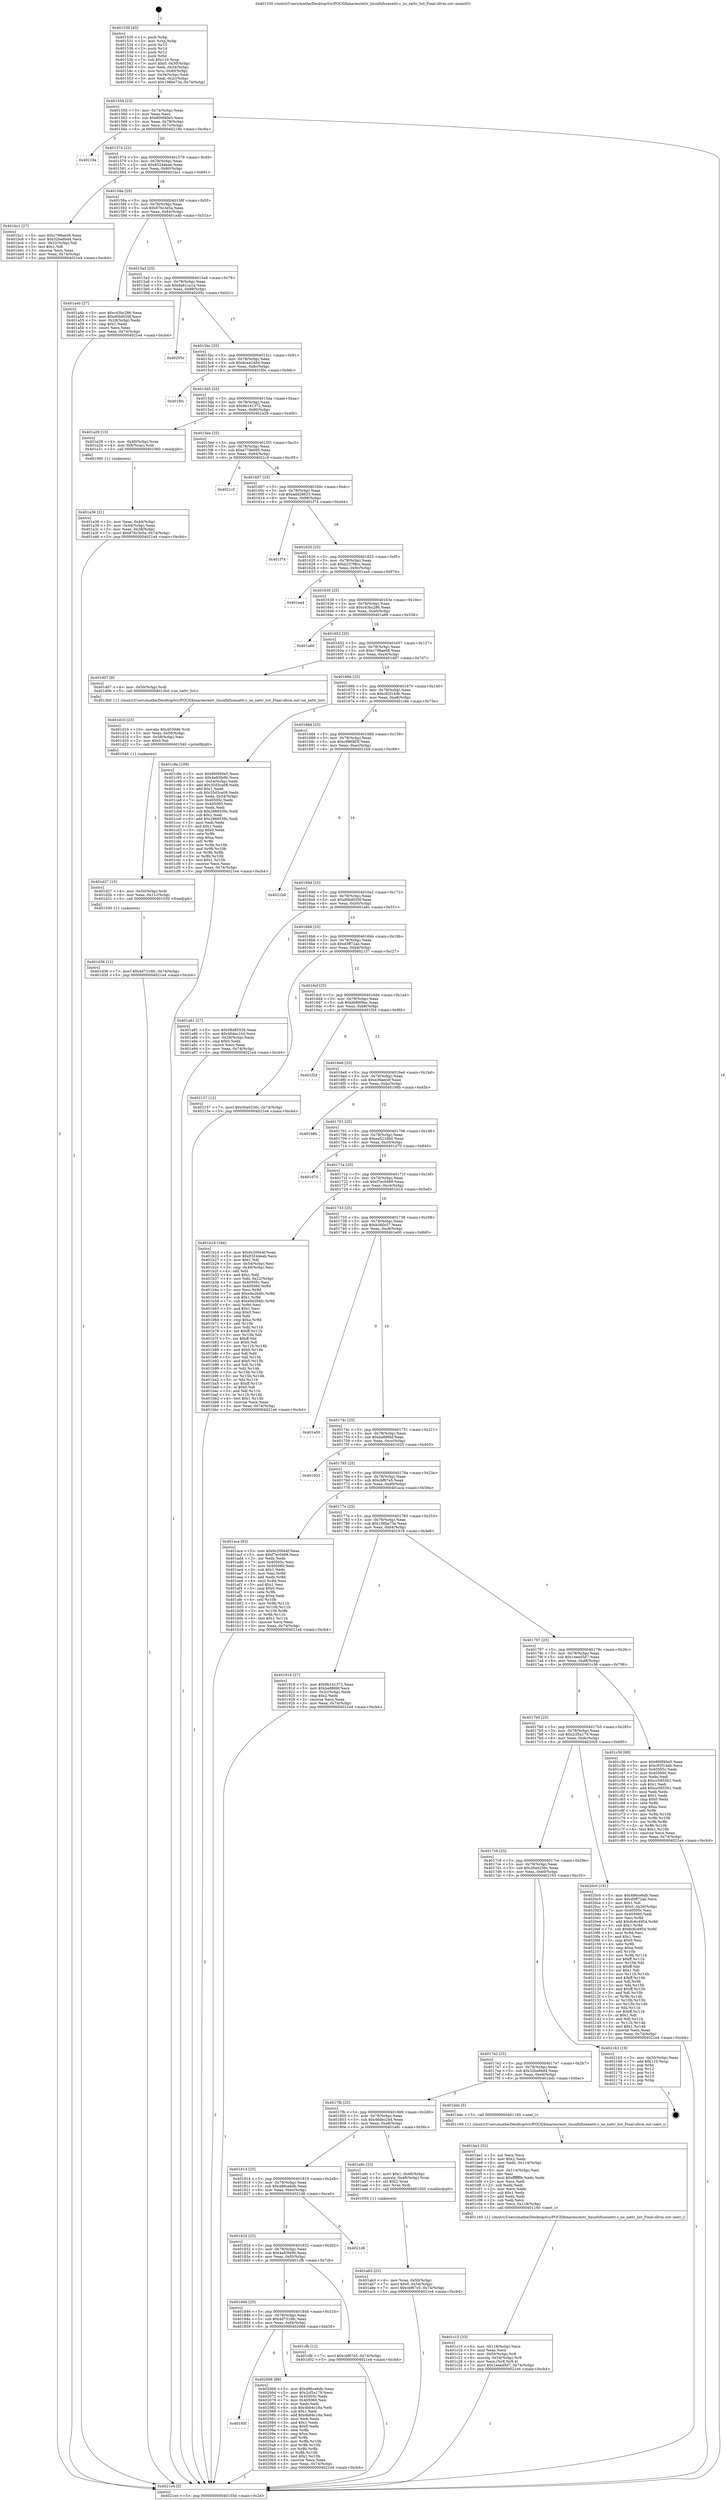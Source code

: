 digraph "0x401530" {
  label = "0x401530 (/mnt/c/Users/mathe/Desktop/tcc/POCII/binaries/extr_linuxfsfusexattr.c_no_xattr_list_Final-ollvm.out::main(0))"
  labelloc = "t"
  node[shape=record]

  Entry [label="",width=0.3,height=0.3,shape=circle,fillcolor=black,style=filled]
  "0x40155d" [label="{
     0x40155d [23]\l
     | [instrs]\l
     &nbsp;&nbsp;0x40155d \<+3\>: mov -0x74(%rbp),%eax\l
     &nbsp;&nbsp;0x401560 \<+2\>: mov %eax,%ecx\l
     &nbsp;&nbsp;0x401562 \<+6\>: sub $0x800f40e5,%ecx\l
     &nbsp;&nbsp;0x401568 \<+3\>: mov %eax,-0x78(%rbp)\l
     &nbsp;&nbsp;0x40156b \<+3\>: mov %ecx,-0x7c(%rbp)\l
     &nbsp;&nbsp;0x40156e \<+6\>: je 000000000040219a \<main+0xc6a\>\l
  }"]
  "0x40219a" [label="{
     0x40219a\l
  }", style=dashed]
  "0x401574" [label="{
     0x401574 [22]\l
     | [instrs]\l
     &nbsp;&nbsp;0x401574 \<+5\>: jmp 0000000000401579 \<main+0x49\>\l
     &nbsp;&nbsp;0x401579 \<+3\>: mov -0x78(%rbp),%eax\l
     &nbsp;&nbsp;0x40157c \<+5\>: sub $0x83244eab,%eax\l
     &nbsp;&nbsp;0x401581 \<+3\>: mov %eax,-0x80(%rbp)\l
     &nbsp;&nbsp;0x401584 \<+6\>: je 0000000000401bc1 \<main+0x691\>\l
  }"]
  Exit [label="",width=0.3,height=0.3,shape=circle,fillcolor=black,style=filled,peripheries=2]
  "0x401bc1" [label="{
     0x401bc1 [27]\l
     | [instrs]\l
     &nbsp;&nbsp;0x401bc1 \<+5\>: mov $0xc798ae08,%eax\l
     &nbsp;&nbsp;0x401bc6 \<+5\>: mov $0x32ba6bd4,%ecx\l
     &nbsp;&nbsp;0x401bcb \<+3\>: mov -0x22(%rbp),%dl\l
     &nbsp;&nbsp;0x401bce \<+3\>: test $0x1,%dl\l
     &nbsp;&nbsp;0x401bd1 \<+3\>: cmovne %ecx,%eax\l
     &nbsp;&nbsp;0x401bd4 \<+3\>: mov %eax,-0x74(%rbp)\l
     &nbsp;&nbsp;0x401bd7 \<+5\>: jmp 00000000004021e4 \<main+0xcb4\>\l
  }"]
  "0x40158a" [label="{
     0x40158a [25]\l
     | [instrs]\l
     &nbsp;&nbsp;0x40158a \<+5\>: jmp 000000000040158f \<main+0x5f\>\l
     &nbsp;&nbsp;0x40158f \<+3\>: mov -0x78(%rbp),%eax\l
     &nbsp;&nbsp;0x401592 \<+5\>: sub $0x876c3e5a,%eax\l
     &nbsp;&nbsp;0x401597 \<+6\>: mov %eax,-0x84(%rbp)\l
     &nbsp;&nbsp;0x40159d \<+6\>: je 0000000000401a4b \<main+0x51b\>\l
  }"]
  "0x40185f" [label="{
     0x40185f\l
  }", style=dashed]
  "0x401a4b" [label="{
     0x401a4b [27]\l
     | [instrs]\l
     &nbsp;&nbsp;0x401a4b \<+5\>: mov $0xc43bc286,%eax\l
     &nbsp;&nbsp;0x401a50 \<+5\>: mov $0xd0bd020f,%ecx\l
     &nbsp;&nbsp;0x401a55 \<+3\>: mov -0x28(%rbp),%edx\l
     &nbsp;&nbsp;0x401a58 \<+3\>: cmp $0x1,%edx\l
     &nbsp;&nbsp;0x401a5b \<+3\>: cmovl %ecx,%eax\l
     &nbsp;&nbsp;0x401a5e \<+3\>: mov %eax,-0x74(%rbp)\l
     &nbsp;&nbsp;0x401a61 \<+5\>: jmp 00000000004021e4 \<main+0xcb4\>\l
  }"]
  "0x4015a3" [label="{
     0x4015a3 [25]\l
     | [instrs]\l
     &nbsp;&nbsp;0x4015a3 \<+5\>: jmp 00000000004015a8 \<main+0x78\>\l
     &nbsp;&nbsp;0x4015a8 \<+3\>: mov -0x78(%rbp),%eax\l
     &nbsp;&nbsp;0x4015ab \<+5\>: sub $0x8ab1ca1a,%eax\l
     &nbsp;&nbsp;0x4015b0 \<+6\>: mov %eax,-0x88(%rbp)\l
     &nbsp;&nbsp;0x4015b6 \<+6\>: je 000000000040205c \<main+0xb2c\>\l
  }"]
  "0x402068" [label="{
     0x402068 [88]\l
     | [instrs]\l
     &nbsp;&nbsp;0x402068 \<+5\>: mov $0x486ce6db,%eax\l
     &nbsp;&nbsp;0x40206d \<+5\>: mov $0x2cf5a179,%ecx\l
     &nbsp;&nbsp;0x402072 \<+7\>: mov 0x40505c,%edx\l
     &nbsp;&nbsp;0x402079 \<+7\>: mov 0x405060,%esi\l
     &nbsp;&nbsp;0x402080 \<+2\>: mov %edx,%edi\l
     &nbsp;&nbsp;0x402082 \<+6\>: sub $0x4bb4c18a,%edi\l
     &nbsp;&nbsp;0x402088 \<+3\>: sub $0x1,%edi\l
     &nbsp;&nbsp;0x40208b \<+6\>: add $0x4bb4c18a,%edi\l
     &nbsp;&nbsp;0x402091 \<+3\>: imul %edi,%edx\l
     &nbsp;&nbsp;0x402094 \<+3\>: and $0x1,%edx\l
     &nbsp;&nbsp;0x402097 \<+3\>: cmp $0x0,%edx\l
     &nbsp;&nbsp;0x40209a \<+4\>: sete %r8b\l
     &nbsp;&nbsp;0x40209e \<+3\>: cmp $0xa,%esi\l
     &nbsp;&nbsp;0x4020a1 \<+4\>: setl %r9b\l
     &nbsp;&nbsp;0x4020a5 \<+3\>: mov %r8b,%r10b\l
     &nbsp;&nbsp;0x4020a8 \<+3\>: and %r9b,%r10b\l
     &nbsp;&nbsp;0x4020ab \<+3\>: xor %r9b,%r8b\l
     &nbsp;&nbsp;0x4020ae \<+3\>: or %r8b,%r10b\l
     &nbsp;&nbsp;0x4020b1 \<+4\>: test $0x1,%r10b\l
     &nbsp;&nbsp;0x4020b5 \<+3\>: cmovne %ecx,%eax\l
     &nbsp;&nbsp;0x4020b8 \<+3\>: mov %eax,-0x74(%rbp)\l
     &nbsp;&nbsp;0x4020bb \<+5\>: jmp 00000000004021e4 \<main+0xcb4\>\l
  }"]
  "0x40205c" [label="{
     0x40205c\l
  }", style=dashed]
  "0x4015bc" [label="{
     0x4015bc [25]\l
     | [instrs]\l
     &nbsp;&nbsp;0x4015bc \<+5\>: jmp 00000000004015c1 \<main+0x91\>\l
     &nbsp;&nbsp;0x4015c1 \<+3\>: mov -0x78(%rbp),%eax\l
     &nbsp;&nbsp;0x4015c4 \<+5\>: sub $0x8ca42464,%eax\l
     &nbsp;&nbsp;0x4015c9 \<+6\>: mov %eax,-0x8c(%rbp)\l
     &nbsp;&nbsp;0x4015cf \<+6\>: je 0000000000401f0c \<main+0x9dc\>\l
  }"]
  "0x401d36" [label="{
     0x401d36 [12]\l
     | [instrs]\l
     &nbsp;&nbsp;0x401d36 \<+7\>: movl $0x4d7316fc,-0x74(%rbp)\l
     &nbsp;&nbsp;0x401d3d \<+5\>: jmp 00000000004021e4 \<main+0xcb4\>\l
  }"]
  "0x401f0c" [label="{
     0x401f0c\l
  }", style=dashed]
  "0x4015d5" [label="{
     0x4015d5 [25]\l
     | [instrs]\l
     &nbsp;&nbsp;0x4015d5 \<+5\>: jmp 00000000004015da \<main+0xaa\>\l
     &nbsp;&nbsp;0x4015da \<+3\>: mov -0x78(%rbp),%eax\l
     &nbsp;&nbsp;0x4015dd \<+5\>: sub $0x9b141372,%eax\l
     &nbsp;&nbsp;0x4015e2 \<+6\>: mov %eax,-0x90(%rbp)\l
     &nbsp;&nbsp;0x4015e8 \<+6\>: je 0000000000401a29 \<main+0x4f9\>\l
  }"]
  "0x401d27" [label="{
     0x401d27 [15]\l
     | [instrs]\l
     &nbsp;&nbsp;0x401d27 \<+4\>: mov -0x50(%rbp),%rdi\l
     &nbsp;&nbsp;0x401d2b \<+6\>: mov %eax,-0x11c(%rbp)\l
     &nbsp;&nbsp;0x401d31 \<+5\>: call 0000000000401030 \<free@plt\>\l
     | [calls]\l
     &nbsp;&nbsp;0x401030 \{1\} (unknown)\l
  }"]
  "0x401a29" [label="{
     0x401a29 [13]\l
     | [instrs]\l
     &nbsp;&nbsp;0x401a29 \<+4\>: mov -0x40(%rbp),%rax\l
     &nbsp;&nbsp;0x401a2d \<+4\>: mov 0x8(%rax),%rdi\l
     &nbsp;&nbsp;0x401a31 \<+5\>: call 0000000000401060 \<atoi@plt\>\l
     | [calls]\l
     &nbsp;&nbsp;0x401060 \{1\} (unknown)\l
  }"]
  "0x4015ee" [label="{
     0x4015ee [25]\l
     | [instrs]\l
     &nbsp;&nbsp;0x4015ee \<+5\>: jmp 00000000004015f3 \<main+0xc3\>\l
     &nbsp;&nbsp;0x4015f3 \<+3\>: mov -0x78(%rbp),%eax\l
     &nbsp;&nbsp;0x4015f6 \<+5\>: sub $0xa77de0d5,%eax\l
     &nbsp;&nbsp;0x4015fb \<+6\>: mov %eax,-0x94(%rbp)\l
     &nbsp;&nbsp;0x401601 \<+6\>: je 00000000004021c5 \<main+0xc95\>\l
  }"]
  "0x401d10" [label="{
     0x401d10 [23]\l
     | [instrs]\l
     &nbsp;&nbsp;0x401d10 \<+10\>: movabs $0x4030d6,%rdi\l
     &nbsp;&nbsp;0x401d1a \<+3\>: mov %eax,-0x58(%rbp)\l
     &nbsp;&nbsp;0x401d1d \<+3\>: mov -0x58(%rbp),%esi\l
     &nbsp;&nbsp;0x401d20 \<+2\>: mov $0x0,%al\l
     &nbsp;&nbsp;0x401d22 \<+5\>: call 0000000000401040 \<printf@plt\>\l
     | [calls]\l
     &nbsp;&nbsp;0x401040 \{1\} (unknown)\l
  }"]
  "0x4021c5" [label="{
     0x4021c5\l
  }", style=dashed]
  "0x401607" [label="{
     0x401607 [25]\l
     | [instrs]\l
     &nbsp;&nbsp;0x401607 \<+5\>: jmp 000000000040160c \<main+0xdc\>\l
     &nbsp;&nbsp;0x40160c \<+3\>: mov -0x78(%rbp),%eax\l
     &nbsp;&nbsp;0x40160f \<+5\>: sub $0xadd28623,%eax\l
     &nbsp;&nbsp;0x401614 \<+6\>: mov %eax,-0x98(%rbp)\l
     &nbsp;&nbsp;0x40161a \<+6\>: je 0000000000401f74 \<main+0xa44\>\l
  }"]
  "0x401846" [label="{
     0x401846 [25]\l
     | [instrs]\l
     &nbsp;&nbsp;0x401846 \<+5\>: jmp 000000000040184b \<main+0x31b\>\l
     &nbsp;&nbsp;0x40184b \<+3\>: mov -0x78(%rbp),%eax\l
     &nbsp;&nbsp;0x40184e \<+5\>: sub $0x4d7316fc,%eax\l
     &nbsp;&nbsp;0x401853 \<+6\>: mov %eax,-0xf4(%rbp)\l
     &nbsp;&nbsp;0x401859 \<+6\>: je 0000000000402068 \<main+0xb38\>\l
  }"]
  "0x401f74" [label="{
     0x401f74\l
  }", style=dashed]
  "0x401620" [label="{
     0x401620 [25]\l
     | [instrs]\l
     &nbsp;&nbsp;0x401620 \<+5\>: jmp 0000000000401625 \<main+0xf5\>\l
     &nbsp;&nbsp;0x401625 \<+3\>: mov -0x78(%rbp),%eax\l
     &nbsp;&nbsp;0x401628 \<+5\>: sub $0xb237f8cc,%eax\l
     &nbsp;&nbsp;0x40162d \<+6\>: mov %eax,-0x9c(%rbp)\l
     &nbsp;&nbsp;0x401633 \<+6\>: je 0000000000401ea4 \<main+0x974\>\l
  }"]
  "0x401cfb" [label="{
     0x401cfb [12]\l
     | [instrs]\l
     &nbsp;&nbsp;0x401cfb \<+7\>: movl $0xcbf67e5,-0x74(%rbp)\l
     &nbsp;&nbsp;0x401d02 \<+5\>: jmp 00000000004021e4 \<main+0xcb4\>\l
  }"]
  "0x401ea4" [label="{
     0x401ea4\l
  }", style=dashed]
  "0x401639" [label="{
     0x401639 [25]\l
     | [instrs]\l
     &nbsp;&nbsp;0x401639 \<+5\>: jmp 000000000040163e \<main+0x10e\>\l
     &nbsp;&nbsp;0x40163e \<+3\>: mov -0x78(%rbp),%eax\l
     &nbsp;&nbsp;0x401641 \<+5\>: sub $0xc43bc286,%eax\l
     &nbsp;&nbsp;0x401646 \<+6\>: mov %eax,-0xa0(%rbp)\l
     &nbsp;&nbsp;0x40164c \<+6\>: je 0000000000401a66 \<main+0x536\>\l
  }"]
  "0x40182d" [label="{
     0x40182d [25]\l
     | [instrs]\l
     &nbsp;&nbsp;0x40182d \<+5\>: jmp 0000000000401832 \<main+0x302\>\l
     &nbsp;&nbsp;0x401832 \<+3\>: mov -0x78(%rbp),%eax\l
     &nbsp;&nbsp;0x401835 \<+5\>: sub $0x4a83fe9b,%eax\l
     &nbsp;&nbsp;0x40183a \<+6\>: mov %eax,-0xf0(%rbp)\l
     &nbsp;&nbsp;0x401840 \<+6\>: je 0000000000401cfb \<main+0x7cb\>\l
  }"]
  "0x401a66" [label="{
     0x401a66\l
  }", style=dashed]
  "0x401652" [label="{
     0x401652 [25]\l
     | [instrs]\l
     &nbsp;&nbsp;0x401652 \<+5\>: jmp 0000000000401657 \<main+0x127\>\l
     &nbsp;&nbsp;0x401657 \<+3\>: mov -0x78(%rbp),%eax\l
     &nbsp;&nbsp;0x40165a \<+5\>: sub $0xc798ae08,%eax\l
     &nbsp;&nbsp;0x40165f \<+6\>: mov %eax,-0xa4(%rbp)\l
     &nbsp;&nbsp;0x401665 \<+6\>: je 0000000000401d07 \<main+0x7d7\>\l
  }"]
  "0x4021d6" [label="{
     0x4021d6\l
  }", style=dashed]
  "0x401d07" [label="{
     0x401d07 [9]\l
     | [instrs]\l
     &nbsp;&nbsp;0x401d07 \<+4\>: mov -0x50(%rbp),%rdi\l
     &nbsp;&nbsp;0x401d0b \<+5\>: call 00000000004013b0 \<no_xattr_list\>\l
     | [calls]\l
     &nbsp;&nbsp;0x4013b0 \{1\} (/mnt/c/Users/mathe/Desktop/tcc/POCII/binaries/extr_linuxfsfusexattr.c_no_xattr_list_Final-ollvm.out::no_xattr_list)\l
  }"]
  "0x40166b" [label="{
     0x40166b [25]\l
     | [instrs]\l
     &nbsp;&nbsp;0x40166b \<+5\>: jmp 0000000000401670 \<main+0x140\>\l
     &nbsp;&nbsp;0x401670 \<+3\>: mov -0x78(%rbp),%eax\l
     &nbsp;&nbsp;0x401673 \<+5\>: sub $0xc92f14db,%eax\l
     &nbsp;&nbsp;0x401678 \<+6\>: mov %eax,-0xa8(%rbp)\l
     &nbsp;&nbsp;0x40167e \<+6\>: je 0000000000401c8e \<main+0x75e\>\l
  }"]
  "0x401c15" [label="{
     0x401c15 [33]\l
     | [instrs]\l
     &nbsp;&nbsp;0x401c15 \<+6\>: mov -0x118(%rbp),%ecx\l
     &nbsp;&nbsp;0x401c1b \<+3\>: imul %eax,%ecx\l
     &nbsp;&nbsp;0x401c1e \<+4\>: mov -0x50(%rbp),%r8\l
     &nbsp;&nbsp;0x401c22 \<+4\>: movslq -0x54(%rbp),%r9\l
     &nbsp;&nbsp;0x401c26 \<+4\>: mov %ecx,(%r8,%r9,4)\l
     &nbsp;&nbsp;0x401c2a \<+7\>: movl $0x1eeed5d7,-0x74(%rbp)\l
     &nbsp;&nbsp;0x401c31 \<+5\>: jmp 00000000004021e4 \<main+0xcb4\>\l
  }"]
  "0x401c8e" [label="{
     0x401c8e [109]\l
     | [instrs]\l
     &nbsp;&nbsp;0x401c8e \<+5\>: mov $0x800f40e5,%eax\l
     &nbsp;&nbsp;0x401c93 \<+5\>: mov $0x4a83fe9b,%ecx\l
     &nbsp;&nbsp;0x401c98 \<+3\>: mov -0x54(%rbp),%edx\l
     &nbsp;&nbsp;0x401c9b \<+6\>: add $0x35d3ca08,%edx\l
     &nbsp;&nbsp;0x401ca1 \<+3\>: add $0x1,%edx\l
     &nbsp;&nbsp;0x401ca4 \<+6\>: sub $0x35d3ca08,%edx\l
     &nbsp;&nbsp;0x401caa \<+3\>: mov %edx,-0x54(%rbp)\l
     &nbsp;&nbsp;0x401cad \<+7\>: mov 0x40505c,%edx\l
     &nbsp;&nbsp;0x401cb4 \<+7\>: mov 0x405060,%esi\l
     &nbsp;&nbsp;0x401cbb \<+2\>: mov %edx,%edi\l
     &nbsp;&nbsp;0x401cbd \<+6\>: sub $0x2866539c,%edi\l
     &nbsp;&nbsp;0x401cc3 \<+3\>: sub $0x1,%edi\l
     &nbsp;&nbsp;0x401cc6 \<+6\>: add $0x2866539c,%edi\l
     &nbsp;&nbsp;0x401ccc \<+3\>: imul %edi,%edx\l
     &nbsp;&nbsp;0x401ccf \<+3\>: and $0x1,%edx\l
     &nbsp;&nbsp;0x401cd2 \<+3\>: cmp $0x0,%edx\l
     &nbsp;&nbsp;0x401cd5 \<+4\>: sete %r8b\l
     &nbsp;&nbsp;0x401cd9 \<+3\>: cmp $0xa,%esi\l
     &nbsp;&nbsp;0x401cdc \<+4\>: setl %r9b\l
     &nbsp;&nbsp;0x401ce0 \<+3\>: mov %r8b,%r10b\l
     &nbsp;&nbsp;0x401ce3 \<+3\>: and %r9b,%r10b\l
     &nbsp;&nbsp;0x401ce6 \<+3\>: xor %r9b,%r8b\l
     &nbsp;&nbsp;0x401ce9 \<+3\>: or %r8b,%r10b\l
     &nbsp;&nbsp;0x401cec \<+4\>: test $0x1,%r10b\l
     &nbsp;&nbsp;0x401cf0 \<+3\>: cmovne %ecx,%eax\l
     &nbsp;&nbsp;0x401cf3 \<+3\>: mov %eax,-0x74(%rbp)\l
     &nbsp;&nbsp;0x401cf6 \<+5\>: jmp 00000000004021e4 \<main+0xcb4\>\l
  }"]
  "0x401684" [label="{
     0x401684 [25]\l
     | [instrs]\l
     &nbsp;&nbsp;0x401684 \<+5\>: jmp 0000000000401689 \<main+0x159\>\l
     &nbsp;&nbsp;0x401689 \<+3\>: mov -0x78(%rbp),%eax\l
     &nbsp;&nbsp;0x40168c \<+5\>: sub $0xc9868f3f,%eax\l
     &nbsp;&nbsp;0x401691 \<+6\>: mov %eax,-0xac(%rbp)\l
     &nbsp;&nbsp;0x401697 \<+6\>: je 00000000004021b9 \<main+0xc89\>\l
  }"]
  "0x401be1" [label="{
     0x401be1 [52]\l
     | [instrs]\l
     &nbsp;&nbsp;0x401be1 \<+2\>: xor %ecx,%ecx\l
     &nbsp;&nbsp;0x401be3 \<+5\>: mov $0x2,%edx\l
     &nbsp;&nbsp;0x401be8 \<+6\>: mov %edx,-0x114(%rbp)\l
     &nbsp;&nbsp;0x401bee \<+1\>: cltd\l
     &nbsp;&nbsp;0x401bef \<+6\>: mov -0x114(%rbp),%esi\l
     &nbsp;&nbsp;0x401bf5 \<+2\>: idiv %esi\l
     &nbsp;&nbsp;0x401bf7 \<+6\>: imul $0xfffffffe,%edx,%edx\l
     &nbsp;&nbsp;0x401bfd \<+2\>: mov %ecx,%edi\l
     &nbsp;&nbsp;0x401bff \<+2\>: sub %edx,%edi\l
     &nbsp;&nbsp;0x401c01 \<+2\>: mov %ecx,%edx\l
     &nbsp;&nbsp;0x401c03 \<+3\>: sub $0x1,%edx\l
     &nbsp;&nbsp;0x401c06 \<+2\>: add %edx,%edi\l
     &nbsp;&nbsp;0x401c08 \<+2\>: sub %edi,%ecx\l
     &nbsp;&nbsp;0x401c0a \<+6\>: mov %ecx,-0x118(%rbp)\l
     &nbsp;&nbsp;0x401c10 \<+5\>: call 0000000000401160 \<next_i\>\l
     | [calls]\l
     &nbsp;&nbsp;0x401160 \{1\} (/mnt/c/Users/mathe/Desktop/tcc/POCII/binaries/extr_linuxfsfusexattr.c_no_xattr_list_Final-ollvm.out::next_i)\l
  }"]
  "0x4021b9" [label="{
     0x4021b9\l
  }", style=dashed]
  "0x40169d" [label="{
     0x40169d [25]\l
     | [instrs]\l
     &nbsp;&nbsp;0x40169d \<+5\>: jmp 00000000004016a2 \<main+0x172\>\l
     &nbsp;&nbsp;0x4016a2 \<+3\>: mov -0x78(%rbp),%eax\l
     &nbsp;&nbsp;0x4016a5 \<+5\>: sub $0xd0bd020f,%eax\l
     &nbsp;&nbsp;0x4016aa \<+6\>: mov %eax,-0xb0(%rbp)\l
     &nbsp;&nbsp;0x4016b0 \<+6\>: je 0000000000401a81 \<main+0x551\>\l
  }"]
  "0x401ab3" [label="{
     0x401ab3 [23]\l
     | [instrs]\l
     &nbsp;&nbsp;0x401ab3 \<+4\>: mov %rax,-0x50(%rbp)\l
     &nbsp;&nbsp;0x401ab7 \<+7\>: movl $0x0,-0x54(%rbp)\l
     &nbsp;&nbsp;0x401abe \<+7\>: movl $0xcbf67e5,-0x74(%rbp)\l
     &nbsp;&nbsp;0x401ac5 \<+5\>: jmp 00000000004021e4 \<main+0xcb4\>\l
  }"]
  "0x401a81" [label="{
     0x401a81 [27]\l
     | [instrs]\l
     &nbsp;&nbsp;0x401a81 \<+5\>: mov $0x58d85526,%eax\l
     &nbsp;&nbsp;0x401a86 \<+5\>: mov $0x46dec244,%ecx\l
     &nbsp;&nbsp;0x401a8b \<+3\>: mov -0x28(%rbp),%edx\l
     &nbsp;&nbsp;0x401a8e \<+3\>: cmp $0x0,%edx\l
     &nbsp;&nbsp;0x401a91 \<+3\>: cmove %ecx,%eax\l
     &nbsp;&nbsp;0x401a94 \<+3\>: mov %eax,-0x74(%rbp)\l
     &nbsp;&nbsp;0x401a97 \<+5\>: jmp 00000000004021e4 \<main+0xcb4\>\l
  }"]
  "0x4016b6" [label="{
     0x4016b6 [25]\l
     | [instrs]\l
     &nbsp;&nbsp;0x4016b6 \<+5\>: jmp 00000000004016bb \<main+0x18b\>\l
     &nbsp;&nbsp;0x4016bb \<+3\>: mov -0x78(%rbp),%eax\l
     &nbsp;&nbsp;0x4016be \<+5\>: sub $0xd5ff72ab,%eax\l
     &nbsp;&nbsp;0x4016c3 \<+6\>: mov %eax,-0xb4(%rbp)\l
     &nbsp;&nbsp;0x4016c9 \<+6\>: je 0000000000402157 \<main+0xc27\>\l
  }"]
  "0x401814" [label="{
     0x401814 [25]\l
     | [instrs]\l
     &nbsp;&nbsp;0x401814 \<+5\>: jmp 0000000000401819 \<main+0x2e9\>\l
     &nbsp;&nbsp;0x401819 \<+3\>: mov -0x78(%rbp),%eax\l
     &nbsp;&nbsp;0x40181c \<+5\>: sub $0x486ce6db,%eax\l
     &nbsp;&nbsp;0x401821 \<+6\>: mov %eax,-0xec(%rbp)\l
     &nbsp;&nbsp;0x401827 \<+6\>: je 00000000004021d6 \<main+0xca6\>\l
  }"]
  "0x402157" [label="{
     0x402157 [12]\l
     | [instrs]\l
     &nbsp;&nbsp;0x402157 \<+7\>: movl $0x30a0236c,-0x74(%rbp)\l
     &nbsp;&nbsp;0x40215e \<+5\>: jmp 00000000004021e4 \<main+0xcb4\>\l
  }"]
  "0x4016cf" [label="{
     0x4016cf [25]\l
     | [instrs]\l
     &nbsp;&nbsp;0x4016cf \<+5\>: jmp 00000000004016d4 \<main+0x1a4\>\l
     &nbsp;&nbsp;0x4016d4 \<+3\>: mov -0x78(%rbp),%eax\l
     &nbsp;&nbsp;0x4016d7 \<+5\>: sub $0xdb89f9ec,%eax\l
     &nbsp;&nbsp;0x4016dc \<+6\>: mov %eax,-0xb8(%rbp)\l
     &nbsp;&nbsp;0x4016e2 \<+6\>: je 0000000000401f2d \<main+0x9fd\>\l
  }"]
  "0x401a9c" [label="{
     0x401a9c [23]\l
     | [instrs]\l
     &nbsp;&nbsp;0x401a9c \<+7\>: movl $0x1,-0x48(%rbp)\l
     &nbsp;&nbsp;0x401aa3 \<+4\>: movslq -0x48(%rbp),%rax\l
     &nbsp;&nbsp;0x401aa7 \<+4\>: shl $0x2,%rax\l
     &nbsp;&nbsp;0x401aab \<+3\>: mov %rax,%rdi\l
     &nbsp;&nbsp;0x401aae \<+5\>: call 0000000000401050 \<malloc@plt\>\l
     | [calls]\l
     &nbsp;&nbsp;0x401050 \{1\} (unknown)\l
  }"]
  "0x401f2d" [label="{
     0x401f2d\l
  }", style=dashed]
  "0x4016e8" [label="{
     0x4016e8 [25]\l
     | [instrs]\l
     &nbsp;&nbsp;0x4016e8 \<+5\>: jmp 00000000004016ed \<main+0x1bd\>\l
     &nbsp;&nbsp;0x4016ed \<+3\>: mov -0x78(%rbp),%eax\l
     &nbsp;&nbsp;0x4016f0 \<+5\>: sub $0xe36eecef,%eax\l
     &nbsp;&nbsp;0x4016f5 \<+6\>: mov %eax,-0xbc(%rbp)\l
     &nbsp;&nbsp;0x4016fb \<+6\>: je 000000000040198b \<main+0x45b\>\l
  }"]
  "0x4017fb" [label="{
     0x4017fb [25]\l
     | [instrs]\l
     &nbsp;&nbsp;0x4017fb \<+5\>: jmp 0000000000401800 \<main+0x2d0\>\l
     &nbsp;&nbsp;0x401800 \<+3\>: mov -0x78(%rbp),%eax\l
     &nbsp;&nbsp;0x401803 \<+5\>: sub $0x46dec244,%eax\l
     &nbsp;&nbsp;0x401808 \<+6\>: mov %eax,-0xe8(%rbp)\l
     &nbsp;&nbsp;0x40180e \<+6\>: je 0000000000401a9c \<main+0x56c\>\l
  }"]
  "0x40198b" [label="{
     0x40198b\l
  }", style=dashed]
  "0x401701" [label="{
     0x401701 [25]\l
     | [instrs]\l
     &nbsp;&nbsp;0x401701 \<+5\>: jmp 0000000000401706 \<main+0x1d6\>\l
     &nbsp;&nbsp;0x401706 \<+3\>: mov -0x78(%rbp),%eax\l
     &nbsp;&nbsp;0x401709 \<+5\>: sub $0xea5216b0,%eax\l
     &nbsp;&nbsp;0x40170e \<+6\>: mov %eax,-0xc0(%rbp)\l
     &nbsp;&nbsp;0x401714 \<+6\>: je 0000000000401d70 \<main+0x840\>\l
  }"]
  "0x401bdc" [label="{
     0x401bdc [5]\l
     | [instrs]\l
     &nbsp;&nbsp;0x401bdc \<+5\>: call 0000000000401160 \<next_i\>\l
     | [calls]\l
     &nbsp;&nbsp;0x401160 \{1\} (/mnt/c/Users/mathe/Desktop/tcc/POCII/binaries/extr_linuxfsfusexattr.c_no_xattr_list_Final-ollvm.out::next_i)\l
  }"]
  "0x401d70" [label="{
     0x401d70\l
  }", style=dashed]
  "0x40171a" [label="{
     0x40171a [25]\l
     | [instrs]\l
     &nbsp;&nbsp;0x40171a \<+5\>: jmp 000000000040171f \<main+0x1ef\>\l
     &nbsp;&nbsp;0x40171f \<+3\>: mov -0x78(%rbp),%eax\l
     &nbsp;&nbsp;0x401722 \<+5\>: sub $0xf7ec0499,%eax\l
     &nbsp;&nbsp;0x401727 \<+6\>: mov %eax,-0xc4(%rbp)\l
     &nbsp;&nbsp;0x40172d \<+6\>: je 0000000000401b1d \<main+0x5ed\>\l
  }"]
  "0x4017e2" [label="{
     0x4017e2 [25]\l
     | [instrs]\l
     &nbsp;&nbsp;0x4017e2 \<+5\>: jmp 00000000004017e7 \<main+0x2b7\>\l
     &nbsp;&nbsp;0x4017e7 \<+3\>: mov -0x78(%rbp),%eax\l
     &nbsp;&nbsp;0x4017ea \<+5\>: sub $0x32ba6bd4,%eax\l
     &nbsp;&nbsp;0x4017ef \<+6\>: mov %eax,-0xe4(%rbp)\l
     &nbsp;&nbsp;0x4017f5 \<+6\>: je 0000000000401bdc \<main+0x6ac\>\l
  }"]
  "0x401b1d" [label="{
     0x401b1d [164]\l
     | [instrs]\l
     &nbsp;&nbsp;0x401b1d \<+5\>: mov $0x6c200e4f,%eax\l
     &nbsp;&nbsp;0x401b22 \<+5\>: mov $0x83244eab,%ecx\l
     &nbsp;&nbsp;0x401b27 \<+2\>: mov $0x1,%dl\l
     &nbsp;&nbsp;0x401b29 \<+3\>: mov -0x54(%rbp),%esi\l
     &nbsp;&nbsp;0x401b2c \<+3\>: cmp -0x48(%rbp),%esi\l
     &nbsp;&nbsp;0x401b2f \<+4\>: setl %dil\l
     &nbsp;&nbsp;0x401b33 \<+4\>: and $0x1,%dil\l
     &nbsp;&nbsp;0x401b37 \<+4\>: mov %dil,-0x22(%rbp)\l
     &nbsp;&nbsp;0x401b3b \<+7\>: mov 0x40505c,%esi\l
     &nbsp;&nbsp;0x401b42 \<+8\>: mov 0x405060,%r8d\l
     &nbsp;&nbsp;0x401b4a \<+3\>: mov %esi,%r9d\l
     &nbsp;&nbsp;0x401b4d \<+7\>: add $0xe0e2b4fc,%r9d\l
     &nbsp;&nbsp;0x401b54 \<+4\>: sub $0x1,%r9d\l
     &nbsp;&nbsp;0x401b58 \<+7\>: sub $0xe0e2b4fc,%r9d\l
     &nbsp;&nbsp;0x401b5f \<+4\>: imul %r9d,%esi\l
     &nbsp;&nbsp;0x401b63 \<+3\>: and $0x1,%esi\l
     &nbsp;&nbsp;0x401b66 \<+3\>: cmp $0x0,%esi\l
     &nbsp;&nbsp;0x401b69 \<+4\>: sete %dil\l
     &nbsp;&nbsp;0x401b6d \<+4\>: cmp $0xa,%r8d\l
     &nbsp;&nbsp;0x401b71 \<+4\>: setl %r10b\l
     &nbsp;&nbsp;0x401b75 \<+3\>: mov %dil,%r11b\l
     &nbsp;&nbsp;0x401b78 \<+4\>: xor $0xff,%r11b\l
     &nbsp;&nbsp;0x401b7c \<+3\>: mov %r10b,%bl\l
     &nbsp;&nbsp;0x401b7f \<+3\>: xor $0xff,%bl\l
     &nbsp;&nbsp;0x401b82 \<+3\>: xor $0x0,%dl\l
     &nbsp;&nbsp;0x401b85 \<+3\>: mov %r11b,%r14b\l
     &nbsp;&nbsp;0x401b88 \<+4\>: and $0x0,%r14b\l
     &nbsp;&nbsp;0x401b8c \<+3\>: and %dl,%dil\l
     &nbsp;&nbsp;0x401b8f \<+3\>: mov %bl,%r15b\l
     &nbsp;&nbsp;0x401b92 \<+4\>: and $0x0,%r15b\l
     &nbsp;&nbsp;0x401b96 \<+3\>: and %dl,%r10b\l
     &nbsp;&nbsp;0x401b99 \<+3\>: or %dil,%r14b\l
     &nbsp;&nbsp;0x401b9c \<+3\>: or %r10b,%r15b\l
     &nbsp;&nbsp;0x401b9f \<+3\>: xor %r15b,%r14b\l
     &nbsp;&nbsp;0x401ba2 \<+3\>: or %bl,%r11b\l
     &nbsp;&nbsp;0x401ba5 \<+4\>: xor $0xff,%r11b\l
     &nbsp;&nbsp;0x401ba9 \<+3\>: or $0x0,%dl\l
     &nbsp;&nbsp;0x401bac \<+3\>: and %dl,%r11b\l
     &nbsp;&nbsp;0x401baf \<+3\>: or %r11b,%r14b\l
     &nbsp;&nbsp;0x401bb2 \<+4\>: test $0x1,%r14b\l
     &nbsp;&nbsp;0x401bb6 \<+3\>: cmovne %ecx,%eax\l
     &nbsp;&nbsp;0x401bb9 \<+3\>: mov %eax,-0x74(%rbp)\l
     &nbsp;&nbsp;0x401bbc \<+5\>: jmp 00000000004021e4 \<main+0xcb4\>\l
  }"]
  "0x401733" [label="{
     0x401733 [25]\l
     | [instrs]\l
     &nbsp;&nbsp;0x401733 \<+5\>: jmp 0000000000401738 \<main+0x208\>\l
     &nbsp;&nbsp;0x401738 \<+3\>: mov -0x78(%rbp),%eax\l
     &nbsp;&nbsp;0x40173b \<+5\>: sub $0xb360c57,%eax\l
     &nbsp;&nbsp;0x401740 \<+6\>: mov %eax,-0xc8(%rbp)\l
     &nbsp;&nbsp;0x401746 \<+6\>: je 0000000000401e00 \<main+0x8d0\>\l
  }"]
  "0x402163" [label="{
     0x402163 [19]\l
     | [instrs]\l
     &nbsp;&nbsp;0x402163 \<+3\>: mov -0x30(%rbp),%eax\l
     &nbsp;&nbsp;0x402166 \<+7\>: add $0x110,%rsp\l
     &nbsp;&nbsp;0x40216d \<+1\>: pop %rbx\l
     &nbsp;&nbsp;0x40216e \<+2\>: pop %r12\l
     &nbsp;&nbsp;0x402170 \<+2\>: pop %r14\l
     &nbsp;&nbsp;0x402172 \<+2\>: pop %r15\l
     &nbsp;&nbsp;0x402174 \<+1\>: pop %rbp\l
     &nbsp;&nbsp;0x402175 \<+1\>: ret\l
  }"]
  "0x401e00" [label="{
     0x401e00\l
  }", style=dashed]
  "0x40174c" [label="{
     0x40174c [25]\l
     | [instrs]\l
     &nbsp;&nbsp;0x40174c \<+5\>: jmp 0000000000401751 \<main+0x221\>\l
     &nbsp;&nbsp;0x401751 \<+3\>: mov -0x78(%rbp),%eax\l
     &nbsp;&nbsp;0x401754 \<+5\>: sub $0xba886bf,%eax\l
     &nbsp;&nbsp;0x401759 \<+6\>: mov %eax,-0xcc(%rbp)\l
     &nbsp;&nbsp;0x40175f \<+6\>: je 0000000000401933 \<main+0x403\>\l
  }"]
  "0x4017c9" [label="{
     0x4017c9 [25]\l
     | [instrs]\l
     &nbsp;&nbsp;0x4017c9 \<+5\>: jmp 00000000004017ce \<main+0x29e\>\l
     &nbsp;&nbsp;0x4017ce \<+3\>: mov -0x78(%rbp),%eax\l
     &nbsp;&nbsp;0x4017d1 \<+5\>: sub $0x30a0236c,%eax\l
     &nbsp;&nbsp;0x4017d6 \<+6\>: mov %eax,-0xe0(%rbp)\l
     &nbsp;&nbsp;0x4017dc \<+6\>: je 0000000000402163 \<main+0xc33\>\l
  }"]
  "0x401933" [label="{
     0x401933\l
  }", style=dashed]
  "0x401765" [label="{
     0x401765 [25]\l
     | [instrs]\l
     &nbsp;&nbsp;0x401765 \<+5\>: jmp 000000000040176a \<main+0x23a\>\l
     &nbsp;&nbsp;0x40176a \<+3\>: mov -0x78(%rbp),%eax\l
     &nbsp;&nbsp;0x40176d \<+5\>: sub $0xcbf67e5,%eax\l
     &nbsp;&nbsp;0x401772 \<+6\>: mov %eax,-0xd0(%rbp)\l
     &nbsp;&nbsp;0x401778 \<+6\>: je 0000000000401aca \<main+0x59a\>\l
  }"]
  "0x4020c0" [label="{
     0x4020c0 [151]\l
     | [instrs]\l
     &nbsp;&nbsp;0x4020c0 \<+5\>: mov $0x486ce6db,%eax\l
     &nbsp;&nbsp;0x4020c5 \<+5\>: mov $0xd5ff72ab,%ecx\l
     &nbsp;&nbsp;0x4020ca \<+2\>: mov $0x1,%dl\l
     &nbsp;&nbsp;0x4020cc \<+7\>: movl $0x0,-0x30(%rbp)\l
     &nbsp;&nbsp;0x4020d3 \<+7\>: mov 0x40505c,%esi\l
     &nbsp;&nbsp;0x4020da \<+7\>: mov 0x405060,%edi\l
     &nbsp;&nbsp;0x4020e1 \<+3\>: mov %esi,%r8d\l
     &nbsp;&nbsp;0x4020e4 \<+7\>: add $0x6c6c4954,%r8d\l
     &nbsp;&nbsp;0x4020eb \<+4\>: sub $0x1,%r8d\l
     &nbsp;&nbsp;0x4020ef \<+7\>: sub $0x6c6c4954,%r8d\l
     &nbsp;&nbsp;0x4020f6 \<+4\>: imul %r8d,%esi\l
     &nbsp;&nbsp;0x4020fa \<+3\>: and $0x1,%esi\l
     &nbsp;&nbsp;0x4020fd \<+3\>: cmp $0x0,%esi\l
     &nbsp;&nbsp;0x402100 \<+4\>: sete %r9b\l
     &nbsp;&nbsp;0x402104 \<+3\>: cmp $0xa,%edi\l
     &nbsp;&nbsp;0x402107 \<+4\>: setl %r10b\l
     &nbsp;&nbsp;0x40210b \<+3\>: mov %r9b,%r11b\l
     &nbsp;&nbsp;0x40210e \<+4\>: xor $0xff,%r11b\l
     &nbsp;&nbsp;0x402112 \<+3\>: mov %r10b,%bl\l
     &nbsp;&nbsp;0x402115 \<+3\>: xor $0xff,%bl\l
     &nbsp;&nbsp;0x402118 \<+3\>: xor $0x1,%dl\l
     &nbsp;&nbsp;0x40211b \<+3\>: mov %r11b,%r14b\l
     &nbsp;&nbsp;0x40211e \<+4\>: and $0xff,%r14b\l
     &nbsp;&nbsp;0x402122 \<+3\>: and %dl,%r9b\l
     &nbsp;&nbsp;0x402125 \<+3\>: mov %bl,%r15b\l
     &nbsp;&nbsp;0x402128 \<+4\>: and $0xff,%r15b\l
     &nbsp;&nbsp;0x40212c \<+3\>: and %dl,%r10b\l
     &nbsp;&nbsp;0x40212f \<+3\>: or %r9b,%r14b\l
     &nbsp;&nbsp;0x402132 \<+3\>: or %r10b,%r15b\l
     &nbsp;&nbsp;0x402135 \<+3\>: xor %r15b,%r14b\l
     &nbsp;&nbsp;0x402138 \<+3\>: or %bl,%r11b\l
     &nbsp;&nbsp;0x40213b \<+4\>: xor $0xff,%r11b\l
     &nbsp;&nbsp;0x40213f \<+3\>: or $0x1,%dl\l
     &nbsp;&nbsp;0x402142 \<+3\>: and %dl,%r11b\l
     &nbsp;&nbsp;0x402145 \<+3\>: or %r11b,%r14b\l
     &nbsp;&nbsp;0x402148 \<+4\>: test $0x1,%r14b\l
     &nbsp;&nbsp;0x40214c \<+3\>: cmovne %ecx,%eax\l
     &nbsp;&nbsp;0x40214f \<+3\>: mov %eax,-0x74(%rbp)\l
     &nbsp;&nbsp;0x402152 \<+5\>: jmp 00000000004021e4 \<main+0xcb4\>\l
  }"]
  "0x401aca" [label="{
     0x401aca [83]\l
     | [instrs]\l
     &nbsp;&nbsp;0x401aca \<+5\>: mov $0x6c200e4f,%eax\l
     &nbsp;&nbsp;0x401acf \<+5\>: mov $0xf7ec0499,%ecx\l
     &nbsp;&nbsp;0x401ad4 \<+2\>: xor %edx,%edx\l
     &nbsp;&nbsp;0x401ad6 \<+7\>: mov 0x40505c,%esi\l
     &nbsp;&nbsp;0x401add \<+7\>: mov 0x405060,%edi\l
     &nbsp;&nbsp;0x401ae4 \<+3\>: sub $0x1,%edx\l
     &nbsp;&nbsp;0x401ae7 \<+3\>: mov %esi,%r8d\l
     &nbsp;&nbsp;0x401aea \<+3\>: add %edx,%r8d\l
     &nbsp;&nbsp;0x401aed \<+4\>: imul %r8d,%esi\l
     &nbsp;&nbsp;0x401af1 \<+3\>: and $0x1,%esi\l
     &nbsp;&nbsp;0x401af4 \<+3\>: cmp $0x0,%esi\l
     &nbsp;&nbsp;0x401af7 \<+4\>: sete %r9b\l
     &nbsp;&nbsp;0x401afb \<+3\>: cmp $0xa,%edi\l
     &nbsp;&nbsp;0x401afe \<+4\>: setl %r10b\l
     &nbsp;&nbsp;0x401b02 \<+3\>: mov %r9b,%r11b\l
     &nbsp;&nbsp;0x401b05 \<+3\>: and %r10b,%r11b\l
     &nbsp;&nbsp;0x401b08 \<+3\>: xor %r10b,%r9b\l
     &nbsp;&nbsp;0x401b0b \<+3\>: or %r9b,%r11b\l
     &nbsp;&nbsp;0x401b0e \<+4\>: test $0x1,%r11b\l
     &nbsp;&nbsp;0x401b12 \<+3\>: cmovne %ecx,%eax\l
     &nbsp;&nbsp;0x401b15 \<+3\>: mov %eax,-0x74(%rbp)\l
     &nbsp;&nbsp;0x401b18 \<+5\>: jmp 00000000004021e4 \<main+0xcb4\>\l
  }"]
  "0x40177e" [label="{
     0x40177e [25]\l
     | [instrs]\l
     &nbsp;&nbsp;0x40177e \<+5\>: jmp 0000000000401783 \<main+0x253\>\l
     &nbsp;&nbsp;0x401783 \<+3\>: mov -0x78(%rbp),%eax\l
     &nbsp;&nbsp;0x401786 \<+5\>: sub $0x198be73e,%eax\l
     &nbsp;&nbsp;0x40178b \<+6\>: mov %eax,-0xd4(%rbp)\l
     &nbsp;&nbsp;0x401791 \<+6\>: je 0000000000401918 \<main+0x3e8\>\l
  }"]
  "0x4017b0" [label="{
     0x4017b0 [25]\l
     | [instrs]\l
     &nbsp;&nbsp;0x4017b0 \<+5\>: jmp 00000000004017b5 \<main+0x285\>\l
     &nbsp;&nbsp;0x4017b5 \<+3\>: mov -0x78(%rbp),%eax\l
     &nbsp;&nbsp;0x4017b8 \<+5\>: sub $0x2cf5a179,%eax\l
     &nbsp;&nbsp;0x4017bd \<+6\>: mov %eax,-0xdc(%rbp)\l
     &nbsp;&nbsp;0x4017c3 \<+6\>: je 00000000004020c0 \<main+0xb90\>\l
  }"]
  "0x401918" [label="{
     0x401918 [27]\l
     | [instrs]\l
     &nbsp;&nbsp;0x401918 \<+5\>: mov $0x9b141372,%eax\l
     &nbsp;&nbsp;0x40191d \<+5\>: mov $0xba886bf,%ecx\l
     &nbsp;&nbsp;0x401922 \<+3\>: mov -0x2c(%rbp),%edx\l
     &nbsp;&nbsp;0x401925 \<+3\>: cmp $0x2,%edx\l
     &nbsp;&nbsp;0x401928 \<+3\>: cmovne %ecx,%eax\l
     &nbsp;&nbsp;0x40192b \<+3\>: mov %eax,-0x74(%rbp)\l
     &nbsp;&nbsp;0x40192e \<+5\>: jmp 00000000004021e4 \<main+0xcb4\>\l
  }"]
  "0x401797" [label="{
     0x401797 [25]\l
     | [instrs]\l
     &nbsp;&nbsp;0x401797 \<+5\>: jmp 000000000040179c \<main+0x26c\>\l
     &nbsp;&nbsp;0x40179c \<+3\>: mov -0x78(%rbp),%eax\l
     &nbsp;&nbsp;0x40179f \<+5\>: sub $0x1eeed5d7,%eax\l
     &nbsp;&nbsp;0x4017a4 \<+6\>: mov %eax,-0xd8(%rbp)\l
     &nbsp;&nbsp;0x4017aa \<+6\>: je 0000000000401c36 \<main+0x706\>\l
  }"]
  "0x4021e4" [label="{
     0x4021e4 [5]\l
     | [instrs]\l
     &nbsp;&nbsp;0x4021e4 \<+5\>: jmp 000000000040155d \<main+0x2d\>\l
  }"]
  "0x401530" [label="{
     0x401530 [45]\l
     | [instrs]\l
     &nbsp;&nbsp;0x401530 \<+1\>: push %rbp\l
     &nbsp;&nbsp;0x401531 \<+3\>: mov %rsp,%rbp\l
     &nbsp;&nbsp;0x401534 \<+2\>: push %r15\l
     &nbsp;&nbsp;0x401536 \<+2\>: push %r14\l
     &nbsp;&nbsp;0x401538 \<+2\>: push %r12\l
     &nbsp;&nbsp;0x40153a \<+1\>: push %rbx\l
     &nbsp;&nbsp;0x40153b \<+7\>: sub $0x110,%rsp\l
     &nbsp;&nbsp;0x401542 \<+7\>: movl $0x0,-0x30(%rbp)\l
     &nbsp;&nbsp;0x401549 \<+3\>: mov %edi,-0x34(%rbp)\l
     &nbsp;&nbsp;0x40154c \<+4\>: mov %rsi,-0x40(%rbp)\l
     &nbsp;&nbsp;0x401550 \<+3\>: mov -0x34(%rbp),%edi\l
     &nbsp;&nbsp;0x401553 \<+3\>: mov %edi,-0x2c(%rbp)\l
     &nbsp;&nbsp;0x401556 \<+7\>: movl $0x198be73e,-0x74(%rbp)\l
  }"]
  "0x401a36" [label="{
     0x401a36 [21]\l
     | [instrs]\l
     &nbsp;&nbsp;0x401a36 \<+3\>: mov %eax,-0x44(%rbp)\l
     &nbsp;&nbsp;0x401a39 \<+3\>: mov -0x44(%rbp),%eax\l
     &nbsp;&nbsp;0x401a3c \<+3\>: mov %eax,-0x28(%rbp)\l
     &nbsp;&nbsp;0x401a3f \<+7\>: movl $0x876c3e5a,-0x74(%rbp)\l
     &nbsp;&nbsp;0x401a46 \<+5\>: jmp 00000000004021e4 \<main+0xcb4\>\l
  }"]
  "0x401c36" [label="{
     0x401c36 [88]\l
     | [instrs]\l
     &nbsp;&nbsp;0x401c36 \<+5\>: mov $0x800f40e5,%eax\l
     &nbsp;&nbsp;0x401c3b \<+5\>: mov $0xc92f14db,%ecx\l
     &nbsp;&nbsp;0x401c40 \<+7\>: mov 0x40505c,%edx\l
     &nbsp;&nbsp;0x401c47 \<+7\>: mov 0x405060,%esi\l
     &nbsp;&nbsp;0x401c4e \<+2\>: mov %edx,%edi\l
     &nbsp;&nbsp;0x401c50 \<+6\>: sub $0xcc585561,%edi\l
     &nbsp;&nbsp;0x401c56 \<+3\>: sub $0x1,%edi\l
     &nbsp;&nbsp;0x401c59 \<+6\>: add $0xcc585561,%edi\l
     &nbsp;&nbsp;0x401c5f \<+3\>: imul %edi,%edx\l
     &nbsp;&nbsp;0x401c62 \<+3\>: and $0x1,%edx\l
     &nbsp;&nbsp;0x401c65 \<+3\>: cmp $0x0,%edx\l
     &nbsp;&nbsp;0x401c68 \<+4\>: sete %r8b\l
     &nbsp;&nbsp;0x401c6c \<+3\>: cmp $0xa,%esi\l
     &nbsp;&nbsp;0x401c6f \<+4\>: setl %r9b\l
     &nbsp;&nbsp;0x401c73 \<+3\>: mov %r8b,%r10b\l
     &nbsp;&nbsp;0x401c76 \<+3\>: and %r9b,%r10b\l
     &nbsp;&nbsp;0x401c79 \<+3\>: xor %r9b,%r8b\l
     &nbsp;&nbsp;0x401c7c \<+3\>: or %r8b,%r10b\l
     &nbsp;&nbsp;0x401c7f \<+4\>: test $0x1,%r10b\l
     &nbsp;&nbsp;0x401c83 \<+3\>: cmovne %ecx,%eax\l
     &nbsp;&nbsp;0x401c86 \<+3\>: mov %eax,-0x74(%rbp)\l
     &nbsp;&nbsp;0x401c89 \<+5\>: jmp 00000000004021e4 \<main+0xcb4\>\l
  }"]
  Entry -> "0x401530" [label=" 1"]
  "0x40155d" -> "0x40219a" [label=" 0"]
  "0x40155d" -> "0x401574" [label=" 20"]
  "0x402163" -> Exit [label=" 1"]
  "0x401574" -> "0x401bc1" [label=" 2"]
  "0x401574" -> "0x40158a" [label=" 18"]
  "0x402157" -> "0x4021e4" [label=" 1"]
  "0x40158a" -> "0x401a4b" [label=" 1"]
  "0x40158a" -> "0x4015a3" [label=" 17"]
  "0x4020c0" -> "0x4021e4" [label=" 1"]
  "0x4015a3" -> "0x40205c" [label=" 0"]
  "0x4015a3" -> "0x4015bc" [label=" 17"]
  "0x402068" -> "0x4021e4" [label=" 1"]
  "0x4015bc" -> "0x401f0c" [label=" 0"]
  "0x4015bc" -> "0x4015d5" [label=" 17"]
  "0x401846" -> "0x402068" [label=" 1"]
  "0x4015d5" -> "0x401a29" [label=" 1"]
  "0x4015d5" -> "0x4015ee" [label=" 16"]
  "0x401846" -> "0x40185f" [label=" 0"]
  "0x4015ee" -> "0x4021c5" [label=" 0"]
  "0x4015ee" -> "0x401607" [label=" 16"]
  "0x401d36" -> "0x4021e4" [label=" 1"]
  "0x401607" -> "0x401f74" [label=" 0"]
  "0x401607" -> "0x401620" [label=" 16"]
  "0x401d27" -> "0x401d36" [label=" 1"]
  "0x401620" -> "0x401ea4" [label=" 0"]
  "0x401620" -> "0x401639" [label=" 16"]
  "0x401d10" -> "0x401d27" [label=" 1"]
  "0x401639" -> "0x401a66" [label=" 0"]
  "0x401639" -> "0x401652" [label=" 16"]
  "0x401cfb" -> "0x4021e4" [label=" 1"]
  "0x401652" -> "0x401d07" [label=" 1"]
  "0x401652" -> "0x40166b" [label=" 15"]
  "0x40182d" -> "0x401846" [label=" 1"]
  "0x40166b" -> "0x401c8e" [label=" 1"]
  "0x40166b" -> "0x401684" [label=" 14"]
  "0x401d07" -> "0x401d10" [label=" 1"]
  "0x401684" -> "0x4021b9" [label=" 0"]
  "0x401684" -> "0x40169d" [label=" 14"]
  "0x401814" -> "0x40182d" [label=" 2"]
  "0x40169d" -> "0x401a81" [label=" 1"]
  "0x40169d" -> "0x4016b6" [label=" 13"]
  "0x401814" -> "0x4021d6" [label=" 0"]
  "0x4016b6" -> "0x402157" [label=" 1"]
  "0x4016b6" -> "0x4016cf" [label=" 12"]
  "0x40182d" -> "0x401cfb" [label=" 1"]
  "0x4016cf" -> "0x401f2d" [label=" 0"]
  "0x4016cf" -> "0x4016e8" [label=" 12"]
  "0x401c8e" -> "0x4021e4" [label=" 1"]
  "0x4016e8" -> "0x40198b" [label=" 0"]
  "0x4016e8" -> "0x401701" [label=" 12"]
  "0x401c15" -> "0x4021e4" [label=" 1"]
  "0x401701" -> "0x401d70" [label=" 0"]
  "0x401701" -> "0x40171a" [label=" 12"]
  "0x401be1" -> "0x401c15" [label=" 1"]
  "0x40171a" -> "0x401b1d" [label=" 2"]
  "0x40171a" -> "0x401733" [label=" 10"]
  "0x401bc1" -> "0x4021e4" [label=" 2"]
  "0x401733" -> "0x401e00" [label=" 0"]
  "0x401733" -> "0x40174c" [label=" 10"]
  "0x401b1d" -> "0x4021e4" [label=" 2"]
  "0x40174c" -> "0x401933" [label=" 0"]
  "0x40174c" -> "0x401765" [label=" 10"]
  "0x401ab3" -> "0x4021e4" [label=" 1"]
  "0x401765" -> "0x401aca" [label=" 2"]
  "0x401765" -> "0x40177e" [label=" 8"]
  "0x401a9c" -> "0x401ab3" [label=" 1"]
  "0x40177e" -> "0x401918" [label=" 1"]
  "0x40177e" -> "0x401797" [label=" 7"]
  "0x401918" -> "0x4021e4" [label=" 1"]
  "0x401530" -> "0x40155d" [label=" 1"]
  "0x4021e4" -> "0x40155d" [label=" 19"]
  "0x401a29" -> "0x401a36" [label=" 1"]
  "0x401a36" -> "0x4021e4" [label=" 1"]
  "0x401a4b" -> "0x4021e4" [label=" 1"]
  "0x401a81" -> "0x4021e4" [label=" 1"]
  "0x4017fb" -> "0x401a9c" [label=" 1"]
  "0x401797" -> "0x401c36" [label=" 1"]
  "0x401797" -> "0x4017b0" [label=" 6"]
  "0x4017fb" -> "0x401814" [label=" 2"]
  "0x4017b0" -> "0x4020c0" [label=" 1"]
  "0x4017b0" -> "0x4017c9" [label=" 5"]
  "0x401aca" -> "0x4021e4" [label=" 2"]
  "0x4017c9" -> "0x402163" [label=" 1"]
  "0x4017c9" -> "0x4017e2" [label=" 4"]
  "0x401bdc" -> "0x401be1" [label=" 1"]
  "0x4017e2" -> "0x401bdc" [label=" 1"]
  "0x4017e2" -> "0x4017fb" [label=" 3"]
  "0x401c36" -> "0x4021e4" [label=" 1"]
}

